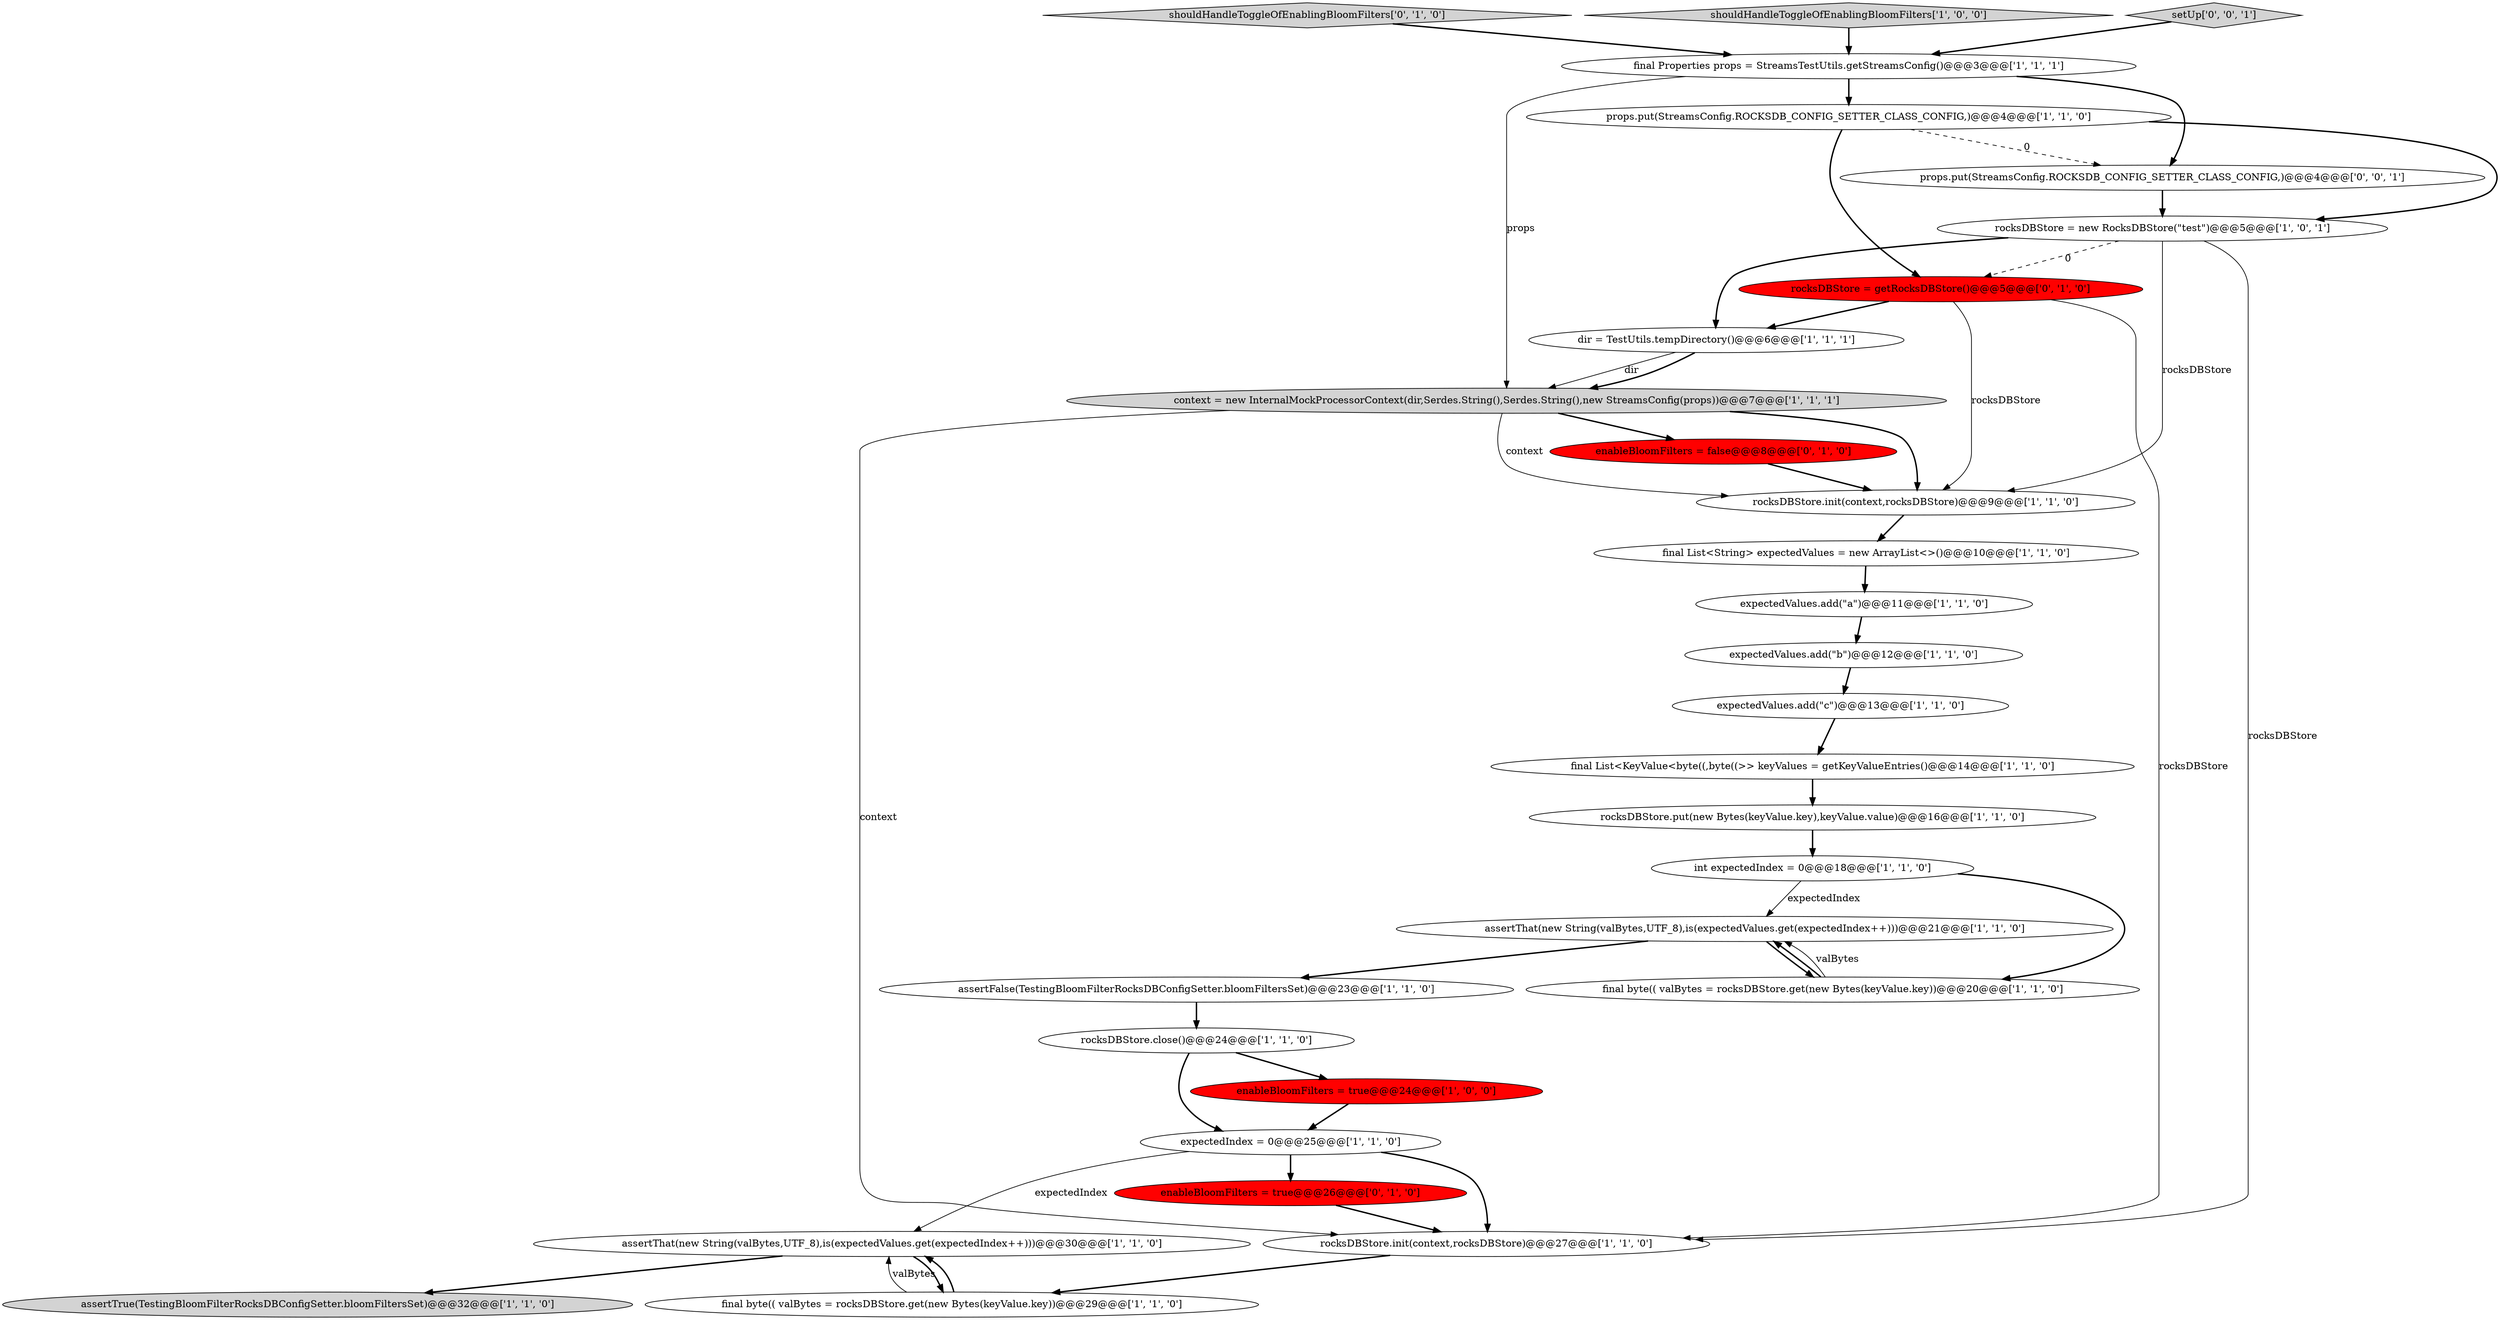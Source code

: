 digraph {
28 [style = filled, label = "props.put(StreamsConfig.ROCKSDB_CONFIG_SETTER_CLASS_CONFIG,)@@@4@@@['0', '0', '1']", fillcolor = white, shape = ellipse image = "AAA0AAABBB3BBB"];
8 [style = filled, label = "expectedIndex = 0@@@25@@@['1', '1', '0']", fillcolor = white, shape = ellipse image = "AAA0AAABBB1BBB"];
25 [style = filled, label = "shouldHandleToggleOfEnablingBloomFilters['0', '1', '0']", fillcolor = lightgray, shape = diamond image = "AAA0AAABBB2BBB"];
16 [style = filled, label = "assertTrue(TestingBloomFilterRocksDBConfigSetter.bloomFiltersSet)@@@32@@@['1', '1', '0']", fillcolor = lightgray, shape = ellipse image = "AAA0AAABBB1BBB"];
26 [style = filled, label = "enableBloomFilters = false@@@8@@@['0', '1', '0']", fillcolor = red, shape = ellipse image = "AAA1AAABBB2BBB"];
3 [style = filled, label = "final List<KeyValue<byte((,byte((>> keyValues = getKeyValueEntries()@@@14@@@['1', '1', '0']", fillcolor = white, shape = ellipse image = "AAA0AAABBB1BBB"];
6 [style = filled, label = "shouldHandleToggleOfEnablingBloomFilters['1', '0', '0']", fillcolor = lightgray, shape = diamond image = "AAA0AAABBB1BBB"];
29 [style = filled, label = "setUp['0', '0', '1']", fillcolor = lightgray, shape = diamond image = "AAA0AAABBB3BBB"];
22 [style = filled, label = "rocksDBStore.put(new Bytes(keyValue.key),keyValue.value)@@@16@@@['1', '1', '0']", fillcolor = white, shape = ellipse image = "AAA0AAABBB1BBB"];
13 [style = filled, label = "final Properties props = StreamsTestUtils.getStreamsConfig()@@@3@@@['1', '1', '1']", fillcolor = white, shape = ellipse image = "AAA0AAABBB1BBB"];
9 [style = filled, label = "final List<String> expectedValues = new ArrayList<>()@@@10@@@['1', '1', '0']", fillcolor = white, shape = ellipse image = "AAA0AAABBB1BBB"];
5 [style = filled, label = "assertThat(new String(valBytes,UTF_8),is(expectedValues.get(expectedIndex++)))@@@30@@@['1', '1', '0']", fillcolor = white, shape = ellipse image = "AAA0AAABBB1BBB"];
14 [style = filled, label = "assertFalse(TestingBloomFilterRocksDBConfigSetter.bloomFiltersSet)@@@23@@@['1', '1', '0']", fillcolor = white, shape = ellipse image = "AAA0AAABBB1BBB"];
19 [style = filled, label = "enableBloomFilters = true@@@24@@@['1', '0', '0']", fillcolor = red, shape = ellipse image = "AAA1AAABBB1BBB"];
23 [style = filled, label = "context = new InternalMockProcessorContext(dir,Serdes.String(),Serdes.String(),new StreamsConfig(props))@@@7@@@['1', '1', '1']", fillcolor = lightgray, shape = ellipse image = "AAA0AAABBB1BBB"];
15 [style = filled, label = "expectedValues.add(\"b\")@@@12@@@['1', '1', '0']", fillcolor = white, shape = ellipse image = "AAA0AAABBB1BBB"];
2 [style = filled, label = "expectedValues.add(\"c\")@@@13@@@['1', '1', '0']", fillcolor = white, shape = ellipse image = "AAA0AAABBB1BBB"];
17 [style = filled, label = "assertThat(new String(valBytes,UTF_8),is(expectedValues.get(expectedIndex++)))@@@21@@@['1', '1', '0']", fillcolor = white, shape = ellipse image = "AAA0AAABBB1BBB"];
20 [style = filled, label = "rocksDBStore.init(context,rocksDBStore)@@@9@@@['1', '1', '0']", fillcolor = white, shape = ellipse image = "AAA0AAABBB1BBB"];
12 [style = filled, label = "dir = TestUtils.tempDirectory()@@@6@@@['1', '1', '1']", fillcolor = white, shape = ellipse image = "AAA0AAABBB1BBB"];
10 [style = filled, label = "props.put(StreamsConfig.ROCKSDB_CONFIG_SETTER_CLASS_CONFIG,)@@@4@@@['1', '1', '0']", fillcolor = white, shape = ellipse image = "AAA0AAABBB1BBB"];
7 [style = filled, label = "rocksDBStore.init(context,rocksDBStore)@@@27@@@['1', '1', '0']", fillcolor = white, shape = ellipse image = "AAA0AAABBB1BBB"];
21 [style = filled, label = "int expectedIndex = 0@@@18@@@['1', '1', '0']", fillcolor = white, shape = ellipse image = "AAA0AAABBB1BBB"];
1 [style = filled, label = "final byte(( valBytes = rocksDBStore.get(new Bytes(keyValue.key))@@@20@@@['1', '1', '0']", fillcolor = white, shape = ellipse image = "AAA0AAABBB1BBB"];
4 [style = filled, label = "final byte(( valBytes = rocksDBStore.get(new Bytes(keyValue.key))@@@29@@@['1', '1', '0']", fillcolor = white, shape = ellipse image = "AAA0AAABBB1BBB"];
11 [style = filled, label = "expectedValues.add(\"a\")@@@11@@@['1', '1', '0']", fillcolor = white, shape = ellipse image = "AAA0AAABBB1BBB"];
18 [style = filled, label = "rocksDBStore.close()@@@24@@@['1', '1', '0']", fillcolor = white, shape = ellipse image = "AAA0AAABBB1BBB"];
0 [style = filled, label = "rocksDBStore = new RocksDBStore(\"test\")@@@5@@@['1', '0', '1']", fillcolor = white, shape = ellipse image = "AAA0AAABBB1BBB"];
24 [style = filled, label = "rocksDBStore = getRocksDBStore()@@@5@@@['0', '1', '0']", fillcolor = red, shape = ellipse image = "AAA1AAABBB2BBB"];
27 [style = filled, label = "enableBloomFilters = true@@@26@@@['0', '1', '0']", fillcolor = red, shape = ellipse image = "AAA1AAABBB2BBB"];
13->10 [style = bold, label=""];
24->12 [style = bold, label=""];
23->20 [style = bold, label=""];
15->2 [style = bold, label=""];
13->23 [style = solid, label="props"];
9->11 [style = bold, label=""];
17->1 [style = bold, label=""];
24->20 [style = solid, label="rocksDBStore"];
20->9 [style = bold, label=""];
25->13 [style = bold, label=""];
0->7 [style = solid, label="rocksDBStore"];
10->24 [style = bold, label=""];
24->7 [style = solid, label="rocksDBStore"];
8->5 [style = solid, label="expectedIndex"];
0->12 [style = bold, label=""];
2->3 [style = bold, label=""];
18->19 [style = bold, label=""];
22->21 [style = bold, label=""];
23->26 [style = bold, label=""];
10->28 [style = dashed, label="0"];
1->17 [style = solid, label="valBytes"];
7->4 [style = bold, label=""];
3->22 [style = bold, label=""];
21->17 [style = solid, label="expectedIndex"];
0->20 [style = solid, label="rocksDBStore"];
19->8 [style = bold, label=""];
11->15 [style = bold, label=""];
8->7 [style = bold, label=""];
1->17 [style = bold, label=""];
23->7 [style = solid, label="context"];
5->16 [style = bold, label=""];
28->0 [style = bold, label=""];
4->5 [style = solid, label="valBytes"];
12->23 [style = solid, label="dir"];
17->14 [style = bold, label=""];
6->13 [style = bold, label=""];
21->1 [style = bold, label=""];
10->0 [style = bold, label=""];
5->4 [style = bold, label=""];
27->7 [style = bold, label=""];
23->20 [style = solid, label="context"];
0->24 [style = dashed, label="0"];
14->18 [style = bold, label=""];
12->23 [style = bold, label=""];
18->8 [style = bold, label=""];
8->27 [style = bold, label=""];
4->5 [style = bold, label=""];
26->20 [style = bold, label=""];
13->28 [style = bold, label=""];
29->13 [style = bold, label=""];
}
